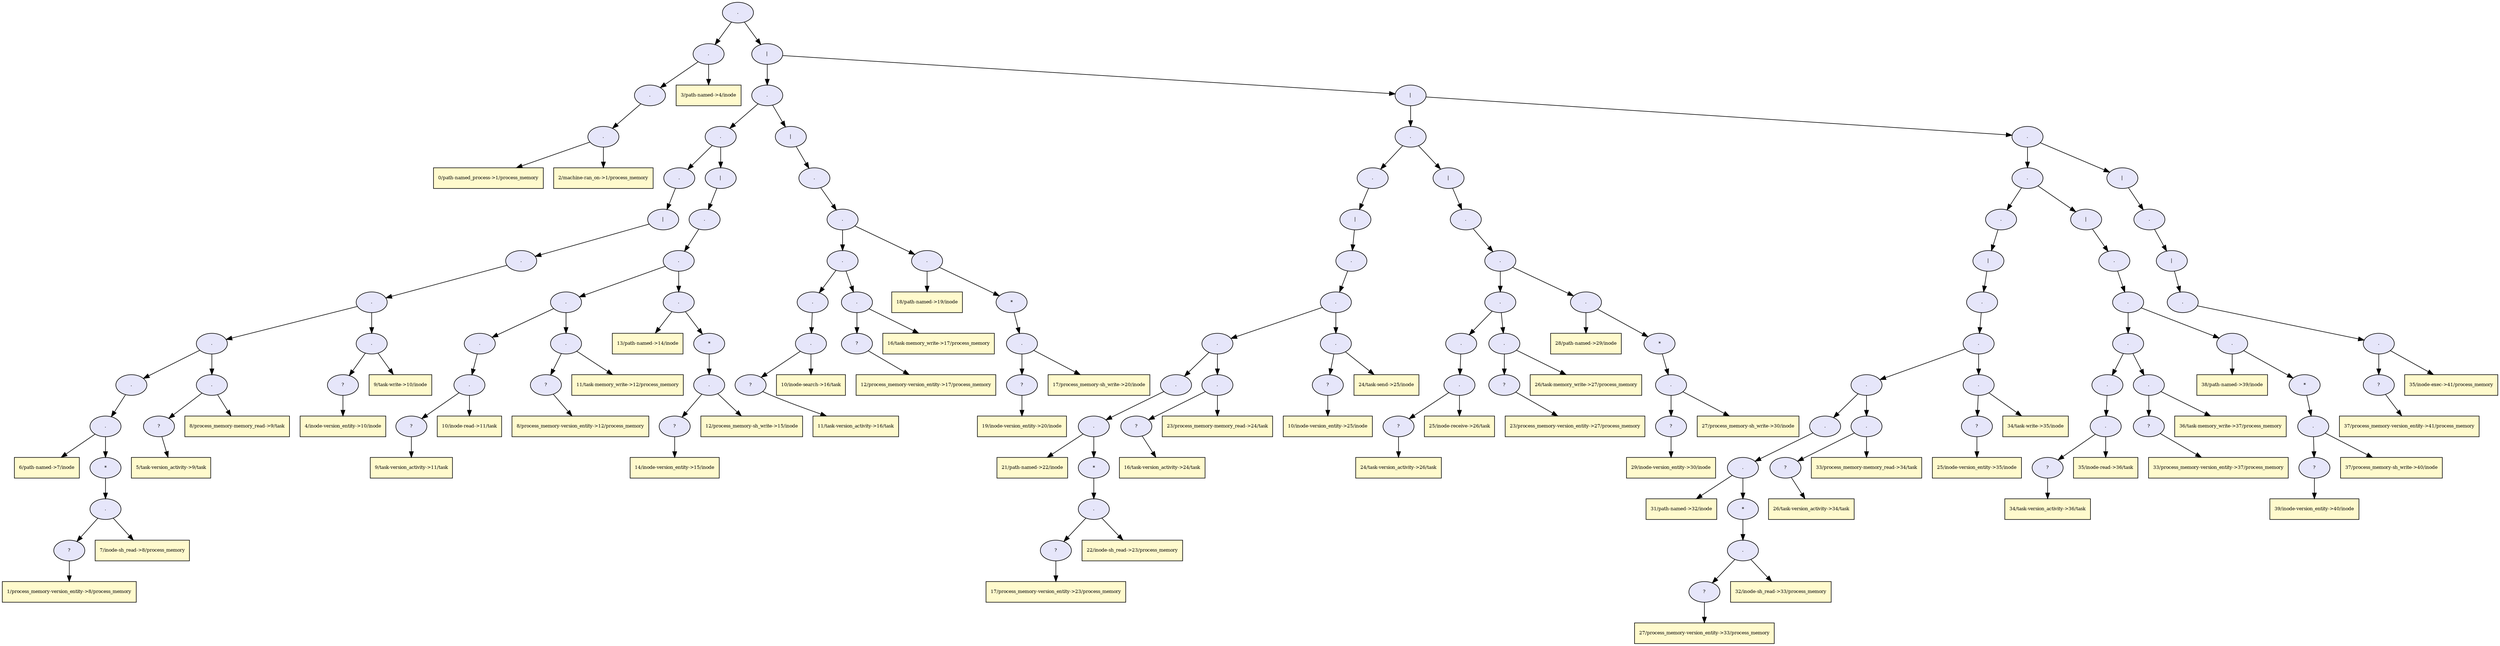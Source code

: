 digraph RGL__DirectedAdjacencyGraph {164[fontsize = 8,label = ".",shape = ellipse, fillcolor="#e6e6fa", style = filled]

164 -> 5[fontsize = 8, color="#000000"]

5[fontsize = 8,label = ".",shape = ellipse, fillcolor="#e6e6fa", style = filled]

5 -> 3[fontsize = 8, color="#000000"]

3[fontsize = 8,label = ".",shape = ellipse, fillcolor="#e6e6fa", style = filled]

3 -> 2[fontsize = 8, color="#000000"]

2[fontsize = 8,label = ".",shape = ellipse, fillcolor="#e6e6fa", style = filled]

2 -> 0[fontsize = 8, color="#000000"]

0[fontsize = 8,label = "0/path-named_process->1/process_memory",shape = rectangle, fillcolor="#fffacd", style = filled]

2 -> 1[fontsize = 8, color="#000000"]

1[fontsize = 8,label = "2/machine-ran_on->1/process_memory",shape = rectangle, fillcolor="#fffacd", style = filled]

5 -> 4[fontsize = 8, color="#000000"]

4[fontsize = 8,label = "3/path-named->4/inode",shape = rectangle, fillcolor="#fffacd", style = filled]

164 -> 163[fontsize = 8, color="#000000"]

163[fontsize = 8,label = "|",shape = ellipse, fillcolor="#e6e6fa", style = filled]

163 -> 68[fontsize = 8, color="#000000"]

68[fontsize = 8,label = ".",shape = ellipse, fillcolor="#e6e6fa", style = filled]

68 -> 47[fontsize = 8, color="#000000"]

47[fontsize = 8,label = ".",shape = ellipse, fillcolor="#e6e6fa", style = filled]

47 -> 26[fontsize = 8, color="#000000"]

26[fontsize = 8,label = ".",shape = ellipse, fillcolor="#e6e6fa", style = filled]

26 -> 25[fontsize = 8, color="#000000"]

25[fontsize = 8,label = "|",shape = ellipse, fillcolor="#e6e6fa", style = filled]

25 -> 24[fontsize = 8, color="#000000"]

24[fontsize = 8,label = ".",shape = ellipse, fillcolor="#e6e6fa", style = filled]

24 -> 23[fontsize = 8, color="#000000"]

23[fontsize = 8,label = ".",shape = ellipse, fillcolor="#e6e6fa", style = filled]

23 -> 18[fontsize = 8, color="#000000"]

18[fontsize = 8,label = ".",shape = ellipse, fillcolor="#e6e6fa", style = filled]

18 -> 13[fontsize = 8, color="#000000"]

13[fontsize = 8,label = ".",shape = ellipse, fillcolor="#e6e6fa", style = filled]

13 -> 12[fontsize = 8, color="#000000"]

12[fontsize = 8,label = ".",shape = ellipse, fillcolor="#e6e6fa", style = filled]

12 -> 6[fontsize = 8, color="#000000"]

6[fontsize = 8,label = "6/path-named->7/inode",shape = rectangle, fillcolor="#fffacd", style = filled]

12 -> 11[fontsize = 8, color="#000000"]

11[fontsize = 8,label = "*",shape = ellipse, fillcolor="#e6e6fa", style = filled]

11 -> 10[fontsize = 8, color="#000000"]

10[fontsize = 8,label = ".",shape = ellipse, fillcolor="#e6e6fa", style = filled]

10 -> 8[fontsize = 8, color="#000000"]

8[fontsize = 8,label = "?",shape = ellipse, fillcolor="#e6e6fa", style = filled]

8 -> 7[fontsize = 8, color="#000000"]

7[fontsize = 8,label = "1/process_memory-version_entity->8/process_memory",shape = rectangle, fillcolor="#fffacd", style = filled]

10 -> 9[fontsize = 8, color="#000000"]

9[fontsize = 8,label = "7/inode-sh_read->8/process_memory",shape = rectangle, fillcolor="#fffacd", style = filled]

18 -> 17[fontsize = 8, color="#000000"]

17[fontsize = 8,label = ".",shape = ellipse, fillcolor="#e6e6fa", style = filled]

17 -> 15[fontsize = 8, color="#000000"]

15[fontsize = 8,label = "?",shape = ellipse, fillcolor="#e6e6fa", style = filled]

15 -> 14[fontsize = 8, color="#000000"]

14[fontsize = 8,label = "5/task-version_activity->9/task",shape = rectangle, fillcolor="#fffacd", style = filled]

17 -> 16[fontsize = 8, color="#000000"]

16[fontsize = 8,label = "8/process_memory-memory_read->9/task",shape = rectangle, fillcolor="#fffacd", style = filled]

23 -> 22[fontsize = 8, color="#000000"]

22[fontsize = 8,label = ".",shape = ellipse, fillcolor="#e6e6fa", style = filled]

22 -> 20[fontsize = 8, color="#000000"]

20[fontsize = 8,label = "?",shape = ellipse, fillcolor="#e6e6fa", style = filled]

20 -> 19[fontsize = 8, color="#000000"]

19[fontsize = 8,label = "4/inode-version_entity->10/inode",shape = rectangle, fillcolor="#fffacd", style = filled]

22 -> 21[fontsize = 8, color="#000000"]

21[fontsize = 8,label = "9/task-write->10/inode",shape = rectangle, fillcolor="#fffacd", style = filled]

47 -> 46[fontsize = 8, color="#000000"]

46[fontsize = 8,label = "|",shape = ellipse, fillcolor="#e6e6fa", style = filled]

46 -> 45[fontsize = 8, color="#000000"]

45[fontsize = 8,label = ".",shape = ellipse, fillcolor="#e6e6fa", style = filled]

45 -> 44[fontsize = 8, color="#000000"]

44[fontsize = 8,label = ".",shape = ellipse, fillcolor="#e6e6fa", style = filled]

44 -> 36[fontsize = 8, color="#000000"]

36[fontsize = 8,label = ".",shape = ellipse, fillcolor="#e6e6fa", style = filled]

36 -> 31[fontsize = 8, color="#000000"]

31[fontsize = 8,label = ".",shape = ellipse, fillcolor="#e6e6fa", style = filled]

31 -> 30[fontsize = 8, color="#000000"]

30[fontsize = 8,label = ".",shape = ellipse, fillcolor="#e6e6fa", style = filled]

30 -> 28[fontsize = 8, color="#000000"]

28[fontsize = 8,label = "?",shape = ellipse, fillcolor="#e6e6fa", style = filled]

28 -> 27[fontsize = 8, color="#000000"]

27[fontsize = 8,label = "9/task-version_activity->11/task",shape = rectangle, fillcolor="#fffacd", style = filled]

30 -> 29[fontsize = 8, color="#000000"]

29[fontsize = 8,label = "10/inode-read->11/task",shape = rectangle, fillcolor="#fffacd", style = filled]

36 -> 35[fontsize = 8, color="#000000"]

35[fontsize = 8,label = ".",shape = ellipse, fillcolor="#e6e6fa", style = filled]

35 -> 33[fontsize = 8, color="#000000"]

33[fontsize = 8,label = "?",shape = ellipse, fillcolor="#e6e6fa", style = filled]

33 -> 32[fontsize = 8, color="#000000"]

32[fontsize = 8,label = "8/process_memory-version_entity->12/process_memory",shape = rectangle, fillcolor="#fffacd", style = filled]

35 -> 34[fontsize = 8, color="#000000"]

34[fontsize = 8,label = "11/task-memory_write->12/process_memory",shape = rectangle, fillcolor="#fffacd", style = filled]

44 -> 43[fontsize = 8, color="#000000"]

43[fontsize = 8,label = ".",shape = ellipse, fillcolor="#e6e6fa", style = filled]

43 -> 37[fontsize = 8, color="#000000"]

37[fontsize = 8,label = "13/path-named->14/inode",shape = rectangle, fillcolor="#fffacd", style = filled]

43 -> 42[fontsize = 8, color="#000000"]

42[fontsize = 8,label = "*",shape = ellipse, fillcolor="#e6e6fa", style = filled]

42 -> 41[fontsize = 8, color="#000000"]

41[fontsize = 8,label = ".",shape = ellipse, fillcolor="#e6e6fa", style = filled]

41 -> 39[fontsize = 8, color="#000000"]

39[fontsize = 8,label = "?",shape = ellipse, fillcolor="#e6e6fa", style = filled]

39 -> 38[fontsize = 8, color="#000000"]

38[fontsize = 8,label = "14/inode-version_entity->15/inode",shape = rectangle, fillcolor="#fffacd", style = filled]

41 -> 40[fontsize = 8, color="#000000"]

40[fontsize = 8,label = "12/process_memory-sh_write->15/inode",shape = rectangle, fillcolor="#fffacd", style = filled]

68 -> 67[fontsize = 8, color="#000000"]

67[fontsize = 8,label = "|",shape = ellipse, fillcolor="#e6e6fa", style = filled]

67 -> 66[fontsize = 8, color="#000000"]

66[fontsize = 8,label = ".",shape = ellipse, fillcolor="#e6e6fa", style = filled]

66 -> 65[fontsize = 8, color="#000000"]

65[fontsize = 8,label = ".",shape = ellipse, fillcolor="#e6e6fa", style = filled]

65 -> 57[fontsize = 8, color="#000000"]

57[fontsize = 8,label = ".",shape = ellipse, fillcolor="#e6e6fa", style = filled]

57 -> 52[fontsize = 8, color="#000000"]

52[fontsize = 8,label = ".",shape = ellipse, fillcolor="#e6e6fa", style = filled]

52 -> 51[fontsize = 8, color="#000000"]

51[fontsize = 8,label = ".",shape = ellipse, fillcolor="#e6e6fa", style = filled]

51 -> 49[fontsize = 8, color="#000000"]

49[fontsize = 8,label = "?",shape = ellipse, fillcolor="#e6e6fa", style = filled]

49 -> 48[fontsize = 8, color="#000000"]

48[fontsize = 8,label = "11/task-version_activity->16/task",shape = rectangle, fillcolor="#fffacd", style = filled]

51 -> 50[fontsize = 8, color="#000000"]

50[fontsize = 8,label = "10/inode-search->16/task",shape = rectangle, fillcolor="#fffacd", style = filled]

57 -> 56[fontsize = 8, color="#000000"]

56[fontsize = 8,label = ".",shape = ellipse, fillcolor="#e6e6fa", style = filled]

56 -> 54[fontsize = 8, color="#000000"]

54[fontsize = 8,label = "?",shape = ellipse, fillcolor="#e6e6fa", style = filled]

54 -> 53[fontsize = 8, color="#000000"]

53[fontsize = 8,label = "12/process_memory-version_entity->17/process_memory",shape = rectangle, fillcolor="#fffacd", style = filled]

56 -> 55[fontsize = 8, color="#000000"]

55[fontsize = 8,label = "16/task-memory_write->17/process_memory",shape = rectangle, fillcolor="#fffacd", style = filled]

65 -> 64[fontsize = 8, color="#000000"]

64[fontsize = 8,label = ".",shape = ellipse, fillcolor="#e6e6fa", style = filled]

64 -> 58[fontsize = 8, color="#000000"]

58[fontsize = 8,label = "18/path-named->19/inode",shape = rectangle, fillcolor="#fffacd", style = filled]

64 -> 63[fontsize = 8, color="#000000"]

63[fontsize = 8,label = "*",shape = ellipse, fillcolor="#e6e6fa", style = filled]

63 -> 62[fontsize = 8, color="#000000"]

62[fontsize = 8,label = ".",shape = ellipse, fillcolor="#e6e6fa", style = filled]

62 -> 60[fontsize = 8, color="#000000"]

60[fontsize = 8,label = "?",shape = ellipse, fillcolor="#e6e6fa", style = filled]

60 -> 59[fontsize = 8, color="#000000"]

59[fontsize = 8,label = "19/inode-version_entity->20/inode",shape = rectangle, fillcolor="#fffacd", style = filled]

62 -> 61[fontsize = 8, color="#000000"]

61[fontsize = 8,label = "17/process_memory-sh_write->20/inode",shape = rectangle, fillcolor="#fffacd", style = filled]

163 -> 162[fontsize = 8, color="#000000"]

162[fontsize = 8,label = "|",shape = ellipse, fillcolor="#e6e6fa", style = filled]

162 -> 110[fontsize = 8, color="#000000"]

110[fontsize = 8,label = ".",shape = ellipse, fillcolor="#e6e6fa", style = filled]

110 -> 89[fontsize = 8, color="#000000"]

89[fontsize = 8,label = ".",shape = ellipse, fillcolor="#e6e6fa", style = filled]

89 -> 88[fontsize = 8, color="#000000"]

88[fontsize = 8,label = "|",shape = ellipse, fillcolor="#e6e6fa", style = filled]

88 -> 87[fontsize = 8, color="#000000"]

87[fontsize = 8,label = ".",shape = ellipse, fillcolor="#e6e6fa", style = filled]

87 -> 86[fontsize = 8, color="#000000"]

86[fontsize = 8,label = ".",shape = ellipse, fillcolor="#e6e6fa", style = filled]

86 -> 81[fontsize = 8, color="#000000"]

81[fontsize = 8,label = ".",shape = ellipse, fillcolor="#e6e6fa", style = filled]

81 -> 76[fontsize = 8, color="#000000"]

76[fontsize = 8,label = ".",shape = ellipse, fillcolor="#e6e6fa", style = filled]

76 -> 75[fontsize = 8, color="#000000"]

75[fontsize = 8,label = ".",shape = ellipse, fillcolor="#e6e6fa", style = filled]

75 -> 69[fontsize = 8, color="#000000"]

69[fontsize = 8,label = "21/path-named->22/inode",shape = rectangle, fillcolor="#fffacd", style = filled]

75 -> 74[fontsize = 8, color="#000000"]

74[fontsize = 8,label = "*",shape = ellipse, fillcolor="#e6e6fa", style = filled]

74 -> 73[fontsize = 8, color="#000000"]

73[fontsize = 8,label = ".",shape = ellipse, fillcolor="#e6e6fa", style = filled]

73 -> 71[fontsize = 8, color="#000000"]

71[fontsize = 8,label = "?",shape = ellipse, fillcolor="#e6e6fa", style = filled]

71 -> 70[fontsize = 8, color="#000000"]

70[fontsize = 8,label = "17/process_memory-version_entity->23/process_memory",shape = rectangle, fillcolor="#fffacd", style = filled]

73 -> 72[fontsize = 8, color="#000000"]

72[fontsize = 8,label = "22/inode-sh_read->23/process_memory",shape = rectangle, fillcolor="#fffacd", style = filled]

81 -> 80[fontsize = 8, color="#000000"]

80[fontsize = 8,label = ".",shape = ellipse, fillcolor="#e6e6fa", style = filled]

80 -> 78[fontsize = 8, color="#000000"]

78[fontsize = 8,label = "?",shape = ellipse, fillcolor="#e6e6fa", style = filled]

78 -> 77[fontsize = 8, color="#000000"]

77[fontsize = 8,label = "16/task-version_activity->24/task",shape = rectangle, fillcolor="#fffacd", style = filled]

80 -> 79[fontsize = 8, color="#000000"]

79[fontsize = 8,label = "23/process_memory-memory_read->24/task",shape = rectangle, fillcolor="#fffacd", style = filled]

86 -> 85[fontsize = 8, color="#000000"]

85[fontsize = 8,label = ".",shape = ellipse, fillcolor="#e6e6fa", style = filled]

85 -> 83[fontsize = 8, color="#000000"]

83[fontsize = 8,label = "?",shape = ellipse, fillcolor="#e6e6fa", style = filled]

83 -> 82[fontsize = 8, color="#000000"]

82[fontsize = 8,label = "10/inode-version_entity->25/inode",shape = rectangle, fillcolor="#fffacd", style = filled]

85 -> 84[fontsize = 8, color="#000000"]

84[fontsize = 8,label = "24/task-send->25/inode",shape = rectangle, fillcolor="#fffacd", style = filled]

110 -> 109[fontsize = 8, color="#000000"]

109[fontsize = 8,label = "|",shape = ellipse, fillcolor="#e6e6fa", style = filled]

109 -> 108[fontsize = 8, color="#000000"]

108[fontsize = 8,label = ".",shape = ellipse, fillcolor="#e6e6fa", style = filled]

108 -> 107[fontsize = 8, color="#000000"]

107[fontsize = 8,label = ".",shape = ellipse, fillcolor="#e6e6fa", style = filled]

107 -> 99[fontsize = 8, color="#000000"]

99[fontsize = 8,label = ".",shape = ellipse, fillcolor="#e6e6fa", style = filled]

99 -> 94[fontsize = 8, color="#000000"]

94[fontsize = 8,label = ".",shape = ellipse, fillcolor="#e6e6fa", style = filled]

94 -> 93[fontsize = 8, color="#000000"]

93[fontsize = 8,label = ".",shape = ellipse, fillcolor="#e6e6fa", style = filled]

93 -> 91[fontsize = 8, color="#000000"]

91[fontsize = 8,label = "?",shape = ellipse, fillcolor="#e6e6fa", style = filled]

91 -> 90[fontsize = 8, color="#000000"]

90[fontsize = 8,label = "24/task-version_activity->26/task",shape = rectangle, fillcolor="#fffacd", style = filled]

93 -> 92[fontsize = 8, color="#000000"]

92[fontsize = 8,label = "25/inode-receive->26/task",shape = rectangle, fillcolor="#fffacd", style = filled]

99 -> 98[fontsize = 8, color="#000000"]

98[fontsize = 8,label = ".",shape = ellipse, fillcolor="#e6e6fa", style = filled]

98 -> 96[fontsize = 8, color="#000000"]

96[fontsize = 8,label = "?",shape = ellipse, fillcolor="#e6e6fa", style = filled]

96 -> 95[fontsize = 8, color="#000000"]

95[fontsize = 8,label = "23/process_memory-version_entity->27/process_memory",shape = rectangle, fillcolor="#fffacd", style = filled]

98 -> 97[fontsize = 8, color="#000000"]

97[fontsize = 8,label = "26/task-memory_write->27/process_memory",shape = rectangle, fillcolor="#fffacd", style = filled]

107 -> 106[fontsize = 8, color="#000000"]

106[fontsize = 8,label = ".",shape = ellipse, fillcolor="#e6e6fa", style = filled]

106 -> 100[fontsize = 8, color="#000000"]

100[fontsize = 8,label = "28/path-named->29/inode",shape = rectangle, fillcolor="#fffacd", style = filled]

106 -> 105[fontsize = 8, color="#000000"]

105[fontsize = 8,label = "*",shape = ellipse, fillcolor="#e6e6fa", style = filled]

105 -> 104[fontsize = 8, color="#000000"]

104[fontsize = 8,label = ".",shape = ellipse, fillcolor="#e6e6fa", style = filled]

104 -> 102[fontsize = 8, color="#000000"]

102[fontsize = 8,label = "?",shape = ellipse, fillcolor="#e6e6fa", style = filled]

102 -> 101[fontsize = 8, color="#000000"]

101[fontsize = 8,label = "29/inode-version_entity->30/inode",shape = rectangle, fillcolor="#fffacd", style = filled]

104 -> 103[fontsize = 8, color="#000000"]

103[fontsize = 8,label = "27/process_memory-sh_write->30/inode",shape = rectangle, fillcolor="#fffacd", style = filled]

162 -> 161[fontsize = 8, color="#000000"]

161[fontsize = 8,label = ".",shape = ellipse, fillcolor="#e6e6fa", style = filled]

161 -> 152[fontsize = 8, color="#000000"]

152[fontsize = 8,label = ".",shape = ellipse, fillcolor="#e6e6fa", style = filled]

152 -> 131[fontsize = 8, color="#000000"]

131[fontsize = 8,label = ".",shape = ellipse, fillcolor="#e6e6fa", style = filled]

131 -> 130[fontsize = 8, color="#000000"]

130[fontsize = 8,label = "|",shape = ellipse, fillcolor="#e6e6fa", style = filled]

130 -> 129[fontsize = 8, color="#000000"]

129[fontsize = 8,label = ".",shape = ellipse, fillcolor="#e6e6fa", style = filled]

129 -> 128[fontsize = 8, color="#000000"]

128[fontsize = 8,label = ".",shape = ellipse, fillcolor="#e6e6fa", style = filled]

128 -> 123[fontsize = 8, color="#000000"]

123[fontsize = 8,label = ".",shape = ellipse, fillcolor="#e6e6fa", style = filled]

123 -> 118[fontsize = 8, color="#000000"]

118[fontsize = 8,label = ".",shape = ellipse, fillcolor="#e6e6fa", style = filled]

118 -> 117[fontsize = 8, color="#000000"]

117[fontsize = 8,label = ".",shape = ellipse, fillcolor="#e6e6fa", style = filled]

117 -> 111[fontsize = 8, color="#000000"]

111[fontsize = 8,label = "31/path-named->32/inode",shape = rectangle, fillcolor="#fffacd", style = filled]

117 -> 116[fontsize = 8, color="#000000"]

116[fontsize = 8,label = "*",shape = ellipse, fillcolor="#e6e6fa", style = filled]

116 -> 115[fontsize = 8, color="#000000"]

115[fontsize = 8,label = ".",shape = ellipse, fillcolor="#e6e6fa", style = filled]

115 -> 113[fontsize = 8, color="#000000"]

113[fontsize = 8,label = "?",shape = ellipse, fillcolor="#e6e6fa", style = filled]

113 -> 112[fontsize = 8, color="#000000"]

112[fontsize = 8,label = "27/process_memory-version_entity->33/process_memory",shape = rectangle, fillcolor="#fffacd", style = filled]

115 -> 114[fontsize = 8, color="#000000"]

114[fontsize = 8,label = "32/inode-sh_read->33/process_memory",shape = rectangle, fillcolor="#fffacd", style = filled]

123 -> 122[fontsize = 8, color="#000000"]

122[fontsize = 8,label = ".",shape = ellipse, fillcolor="#e6e6fa", style = filled]

122 -> 120[fontsize = 8, color="#000000"]

120[fontsize = 8,label = "?",shape = ellipse, fillcolor="#e6e6fa", style = filled]

120 -> 119[fontsize = 8, color="#000000"]

119[fontsize = 8,label = "26/task-version_activity->34/task",shape = rectangle, fillcolor="#fffacd", style = filled]

122 -> 121[fontsize = 8, color="#000000"]

121[fontsize = 8,label = "33/process_memory-memory_read->34/task",shape = rectangle, fillcolor="#fffacd", style = filled]

128 -> 127[fontsize = 8, color="#000000"]

127[fontsize = 8,label = ".",shape = ellipse, fillcolor="#e6e6fa", style = filled]

127 -> 125[fontsize = 8, color="#000000"]

125[fontsize = 8,label = "?",shape = ellipse, fillcolor="#e6e6fa", style = filled]

125 -> 124[fontsize = 8, color="#000000"]

124[fontsize = 8,label = "25/inode-version_entity->35/inode",shape = rectangle, fillcolor="#fffacd", style = filled]

127 -> 126[fontsize = 8, color="#000000"]

126[fontsize = 8,label = "34/task-write->35/inode",shape = rectangle, fillcolor="#fffacd", style = filled]

152 -> 151[fontsize = 8, color="#000000"]

151[fontsize = 8,label = "|",shape = ellipse, fillcolor="#e6e6fa", style = filled]

151 -> 150[fontsize = 8, color="#000000"]

150[fontsize = 8,label = ".",shape = ellipse, fillcolor="#e6e6fa", style = filled]

150 -> 149[fontsize = 8, color="#000000"]

149[fontsize = 8,label = ".",shape = ellipse, fillcolor="#e6e6fa", style = filled]

149 -> 141[fontsize = 8, color="#000000"]

141[fontsize = 8,label = ".",shape = ellipse, fillcolor="#e6e6fa", style = filled]

141 -> 136[fontsize = 8, color="#000000"]

136[fontsize = 8,label = ".",shape = ellipse, fillcolor="#e6e6fa", style = filled]

136 -> 135[fontsize = 8, color="#000000"]

135[fontsize = 8,label = ".",shape = ellipse, fillcolor="#e6e6fa", style = filled]

135 -> 133[fontsize = 8, color="#000000"]

133[fontsize = 8,label = "?",shape = ellipse, fillcolor="#e6e6fa", style = filled]

133 -> 132[fontsize = 8, color="#000000"]

132[fontsize = 8,label = "34/task-version_activity->36/task",shape = rectangle, fillcolor="#fffacd", style = filled]

135 -> 134[fontsize = 8, color="#000000"]

134[fontsize = 8,label = "35/inode-read->36/task",shape = rectangle, fillcolor="#fffacd", style = filled]

141 -> 140[fontsize = 8, color="#000000"]

140[fontsize = 8,label = ".",shape = ellipse, fillcolor="#e6e6fa", style = filled]

140 -> 138[fontsize = 8, color="#000000"]

138[fontsize = 8,label = "?",shape = ellipse, fillcolor="#e6e6fa", style = filled]

138 -> 137[fontsize = 8, color="#000000"]

137[fontsize = 8,label = "33/process_memory-version_entity->37/process_memory",shape = rectangle, fillcolor="#fffacd", style = filled]

140 -> 139[fontsize = 8, color="#000000"]

139[fontsize = 8,label = "36/task-memory_write->37/process_memory",shape = rectangle, fillcolor="#fffacd", style = filled]

149 -> 148[fontsize = 8, color="#000000"]

148[fontsize = 8,label = ".",shape = ellipse, fillcolor="#e6e6fa", style = filled]

148 -> 142[fontsize = 8, color="#000000"]

142[fontsize = 8,label = "38/path-named->39/inode",shape = rectangle, fillcolor="#fffacd", style = filled]

148 -> 147[fontsize = 8, color="#000000"]

147[fontsize = 8,label = "*",shape = ellipse, fillcolor="#e6e6fa", style = filled]

147 -> 146[fontsize = 8, color="#000000"]

146[fontsize = 8,label = ".",shape = ellipse, fillcolor="#e6e6fa", style = filled]

146 -> 144[fontsize = 8, color="#000000"]

144[fontsize = 8,label = "?",shape = ellipse, fillcolor="#e6e6fa", style = filled]

144 -> 143[fontsize = 8, color="#000000"]

143[fontsize = 8,label = "39/inode-version_entity->40/inode",shape = rectangle, fillcolor="#fffacd", style = filled]

146 -> 145[fontsize = 8, color="#000000"]

145[fontsize = 8,label = "37/process_memory-sh_write->40/inode",shape = rectangle, fillcolor="#fffacd", style = filled]

161 -> 160[fontsize = 8, color="#000000"]

160[fontsize = 8,label = "|",shape = ellipse, fillcolor="#e6e6fa", style = filled]

160 -> 159[fontsize = 8, color="#000000"]

159[fontsize = 8,label = ".",shape = ellipse, fillcolor="#e6e6fa", style = filled]

159 -> 158[fontsize = 8, color="#000000"]

158[fontsize = 8,label = "|",shape = ellipse, fillcolor="#e6e6fa", style = filled]

158 -> 157[fontsize = 8, color="#000000"]

157[fontsize = 8,label = ".",shape = ellipse, fillcolor="#e6e6fa", style = filled]

157 -> 156[fontsize = 8, color="#000000"]

156[fontsize = 8,label = ".",shape = ellipse, fillcolor="#e6e6fa", style = filled]

156 -> 154[fontsize = 8, color="#000000"]

154[fontsize = 8,label = "?",shape = ellipse, fillcolor="#e6e6fa", style = filled]

154 -> 153[fontsize = 8, color="#000000"]

153[fontsize = 8,label = "37/process_memory-version_entity->41/process_memory",shape = rectangle, fillcolor="#fffacd", style = filled]

156 -> 155[fontsize = 8, color="#000000"]

155[fontsize = 8,label = "35/inode-exec->41/process_memory",shape = rectangle, fillcolor="#fffacd", style = filled]

}